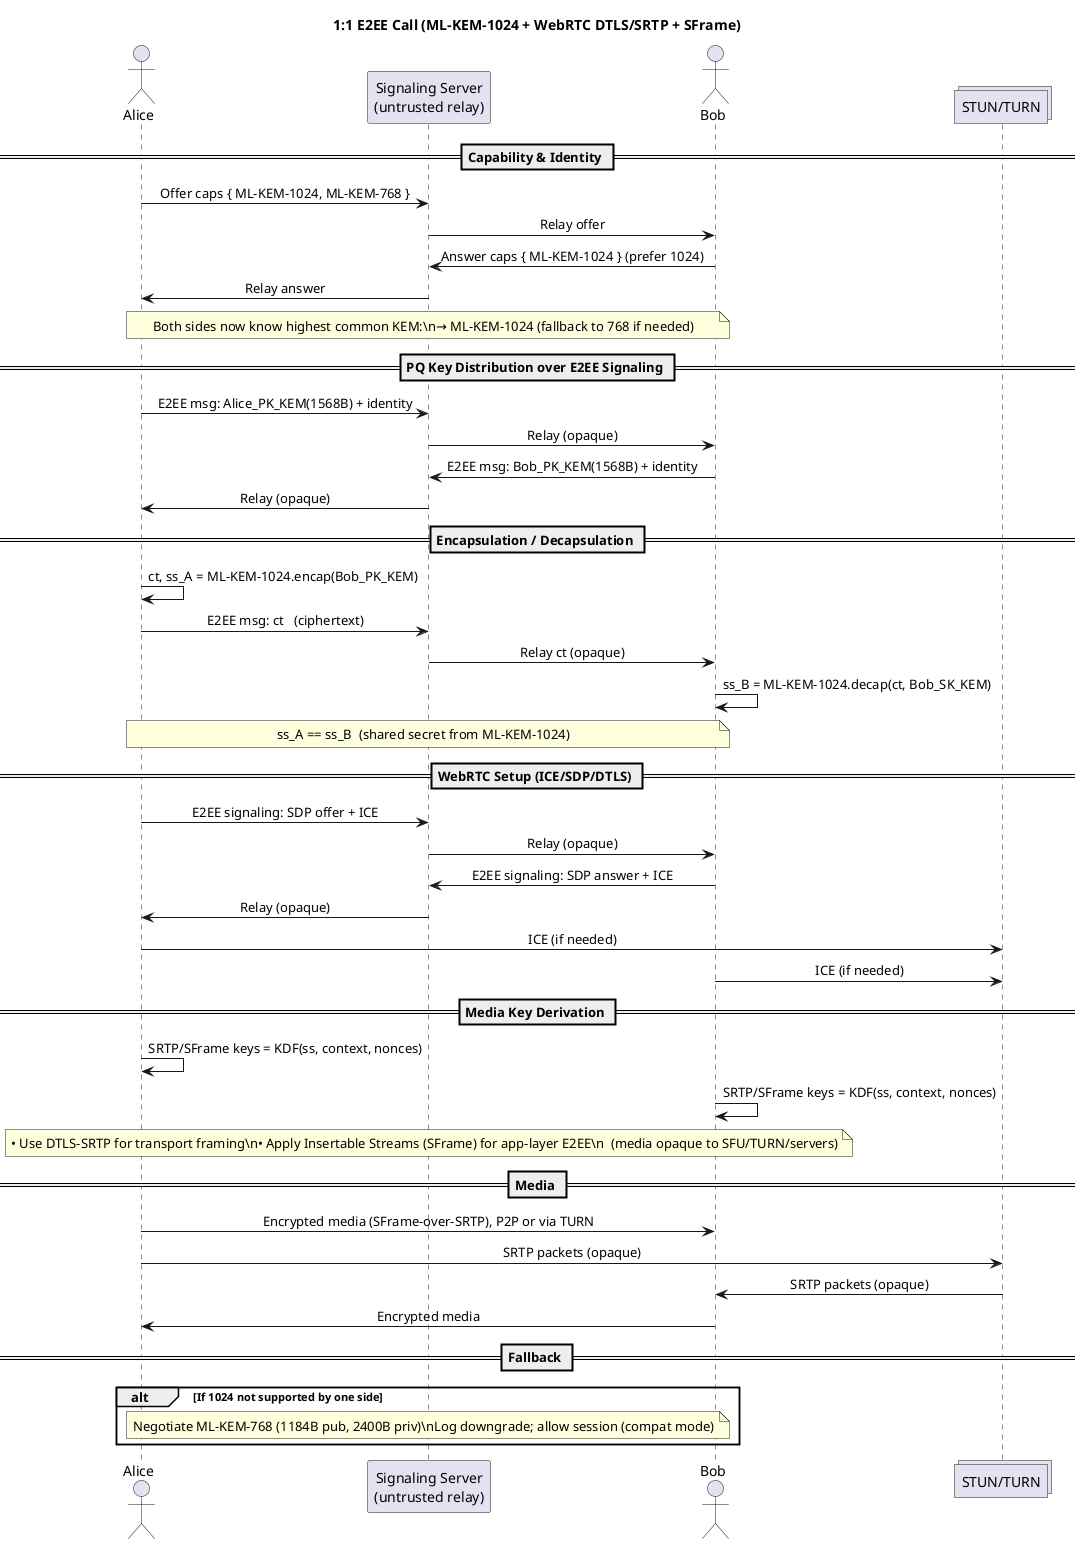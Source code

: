 @startuml
title 1:1 E2EE Call (ML-KEM-1024 + WebRTC DTLS/SRTP + SFrame)

skinparam sequenceMessageAlign center
skinparam ParticipantPadding 18
skinparam BoxPadding 10

actor Alice
participant "Signaling Server\n(untrusted relay)" as Signal
actor Bob
collections "STUN/TURN" as Turn

== Capability & Identity ==
Alice -> Signal : Offer caps { ML-KEM-1024, ML-KEM-768 }
Signal -> Bob : Relay offer
Bob -> Signal : Answer caps { ML-KEM-1024 } (prefer 1024)
Signal -> Alice : Relay answer
note over Alice,Bob
Both sides now know highest common KEM:\n→ ML-KEM-1024 (fallback to 768 if needed)
end note

== PQ Key Distribution over E2EE Signaling ==
Alice -> Signal : E2EE msg: Alice_PK_KEM(1568B) + identity
Signal -> Bob : Relay (opaque)
Bob -> Signal : E2EE msg: Bob_PK_KEM(1568B) + identity
Signal -> Alice : Relay (opaque)

== Encapsulation / Decapsulation ==
Alice -> Alice : ct, ss_A = ML-KEM-1024.encap(Bob_PK_KEM)
Alice -> Signal : E2EE msg: ct   (ciphertext)
Signal -> Bob : Relay ct (opaque)
Bob -> Bob : ss_B = ML-KEM-1024.decap(ct, Bob_SK_KEM)
note over Alice,Bob
ss_A == ss_B  (shared secret from ML-KEM-1024)
end note

== WebRTC Setup (ICE/SDP/DTLS) ==
Alice -> Signal : E2EE signaling: SDP offer + ICE
Signal -> Bob : Relay (opaque)
Bob -> Signal : E2EE signaling: SDP answer + ICE
Signal -> Alice : Relay (opaque)
Alice -> Turn : ICE (if needed)
Bob -> Turn : ICE (if needed)

== Media Key Derivation ==
Alice -> Alice : SRTP/SFrame keys = KDF(ss, context, nonces)
Bob -> Bob : SRTP/SFrame keys = KDF(ss, context, nonces)
note over Alice,Bob
• Use DTLS-SRTP for transport framing\n• Apply Insertable Streams (SFrame) for app-layer E2EE\n  (media opaque to SFU/TURN/servers)
end note

== Media ==
Alice -> Bob : Encrypted media (SFrame-over-SRTP), P2P or via TURN
Alice -> Turn : SRTP packets (opaque)
Turn -> Bob : SRTP packets (opaque)
Bob -> Alice : Encrypted media

== Fallback ==
alt If 1024 not supported by one side
  note over Alice,Bob
  Negotiate ML-KEM-768 (1184B pub, 2400B priv)\nLog downgrade; allow session (compat mode)
  end note
end

@enduml
